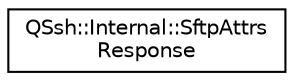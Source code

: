 digraph "Graphical Class Hierarchy"
{
  edge [fontname="Helvetica",fontsize="10",labelfontname="Helvetica",labelfontsize="10"];
  node [fontname="Helvetica",fontsize="10",shape=record];
  rankdir="LR";
  Node0 [label="QSsh::Internal::SftpAttrs\lResponse",height=0.2,width=0.4,color="black", fillcolor="white", style="filled",URL="$struct_q_ssh_1_1_internal_1_1_sftp_attrs_response.html"];
}
